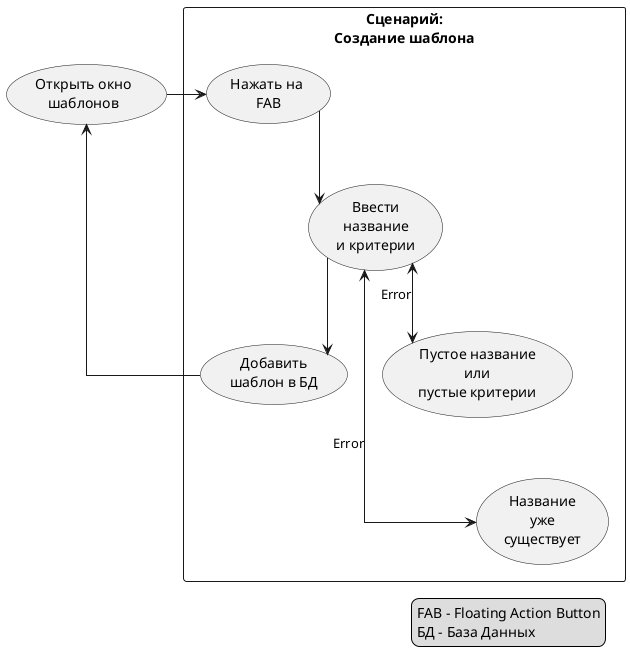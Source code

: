 @startuml

skinparam linetype ortho

(Открыть окно\nшаблонов) as template_window

rectangle "Сценарий:\nСоздание шаблона" {
    (Нажать на\n FAB) as fab_click
    (Ввести\nназвание\nи критерии) as input_data
    (Название\nуже\nсуществует) as name_exist_error
    (Пустое название\nили\nпустые критерии) as empty_fields_error
    (Добавить\nшаблон в БД) as add_template_to_db
}

legend right
    FAB - Floating Action Button
    БД - База Данных
end legend

template_window -r-> fab_click
fab_click -d-> input_data
input_data <---> name_exist_error : Error
input_data <--> empty_fields_error : Error
input_data --> add_template_to_db
add_template_to_db -u-> template_window

@enduml